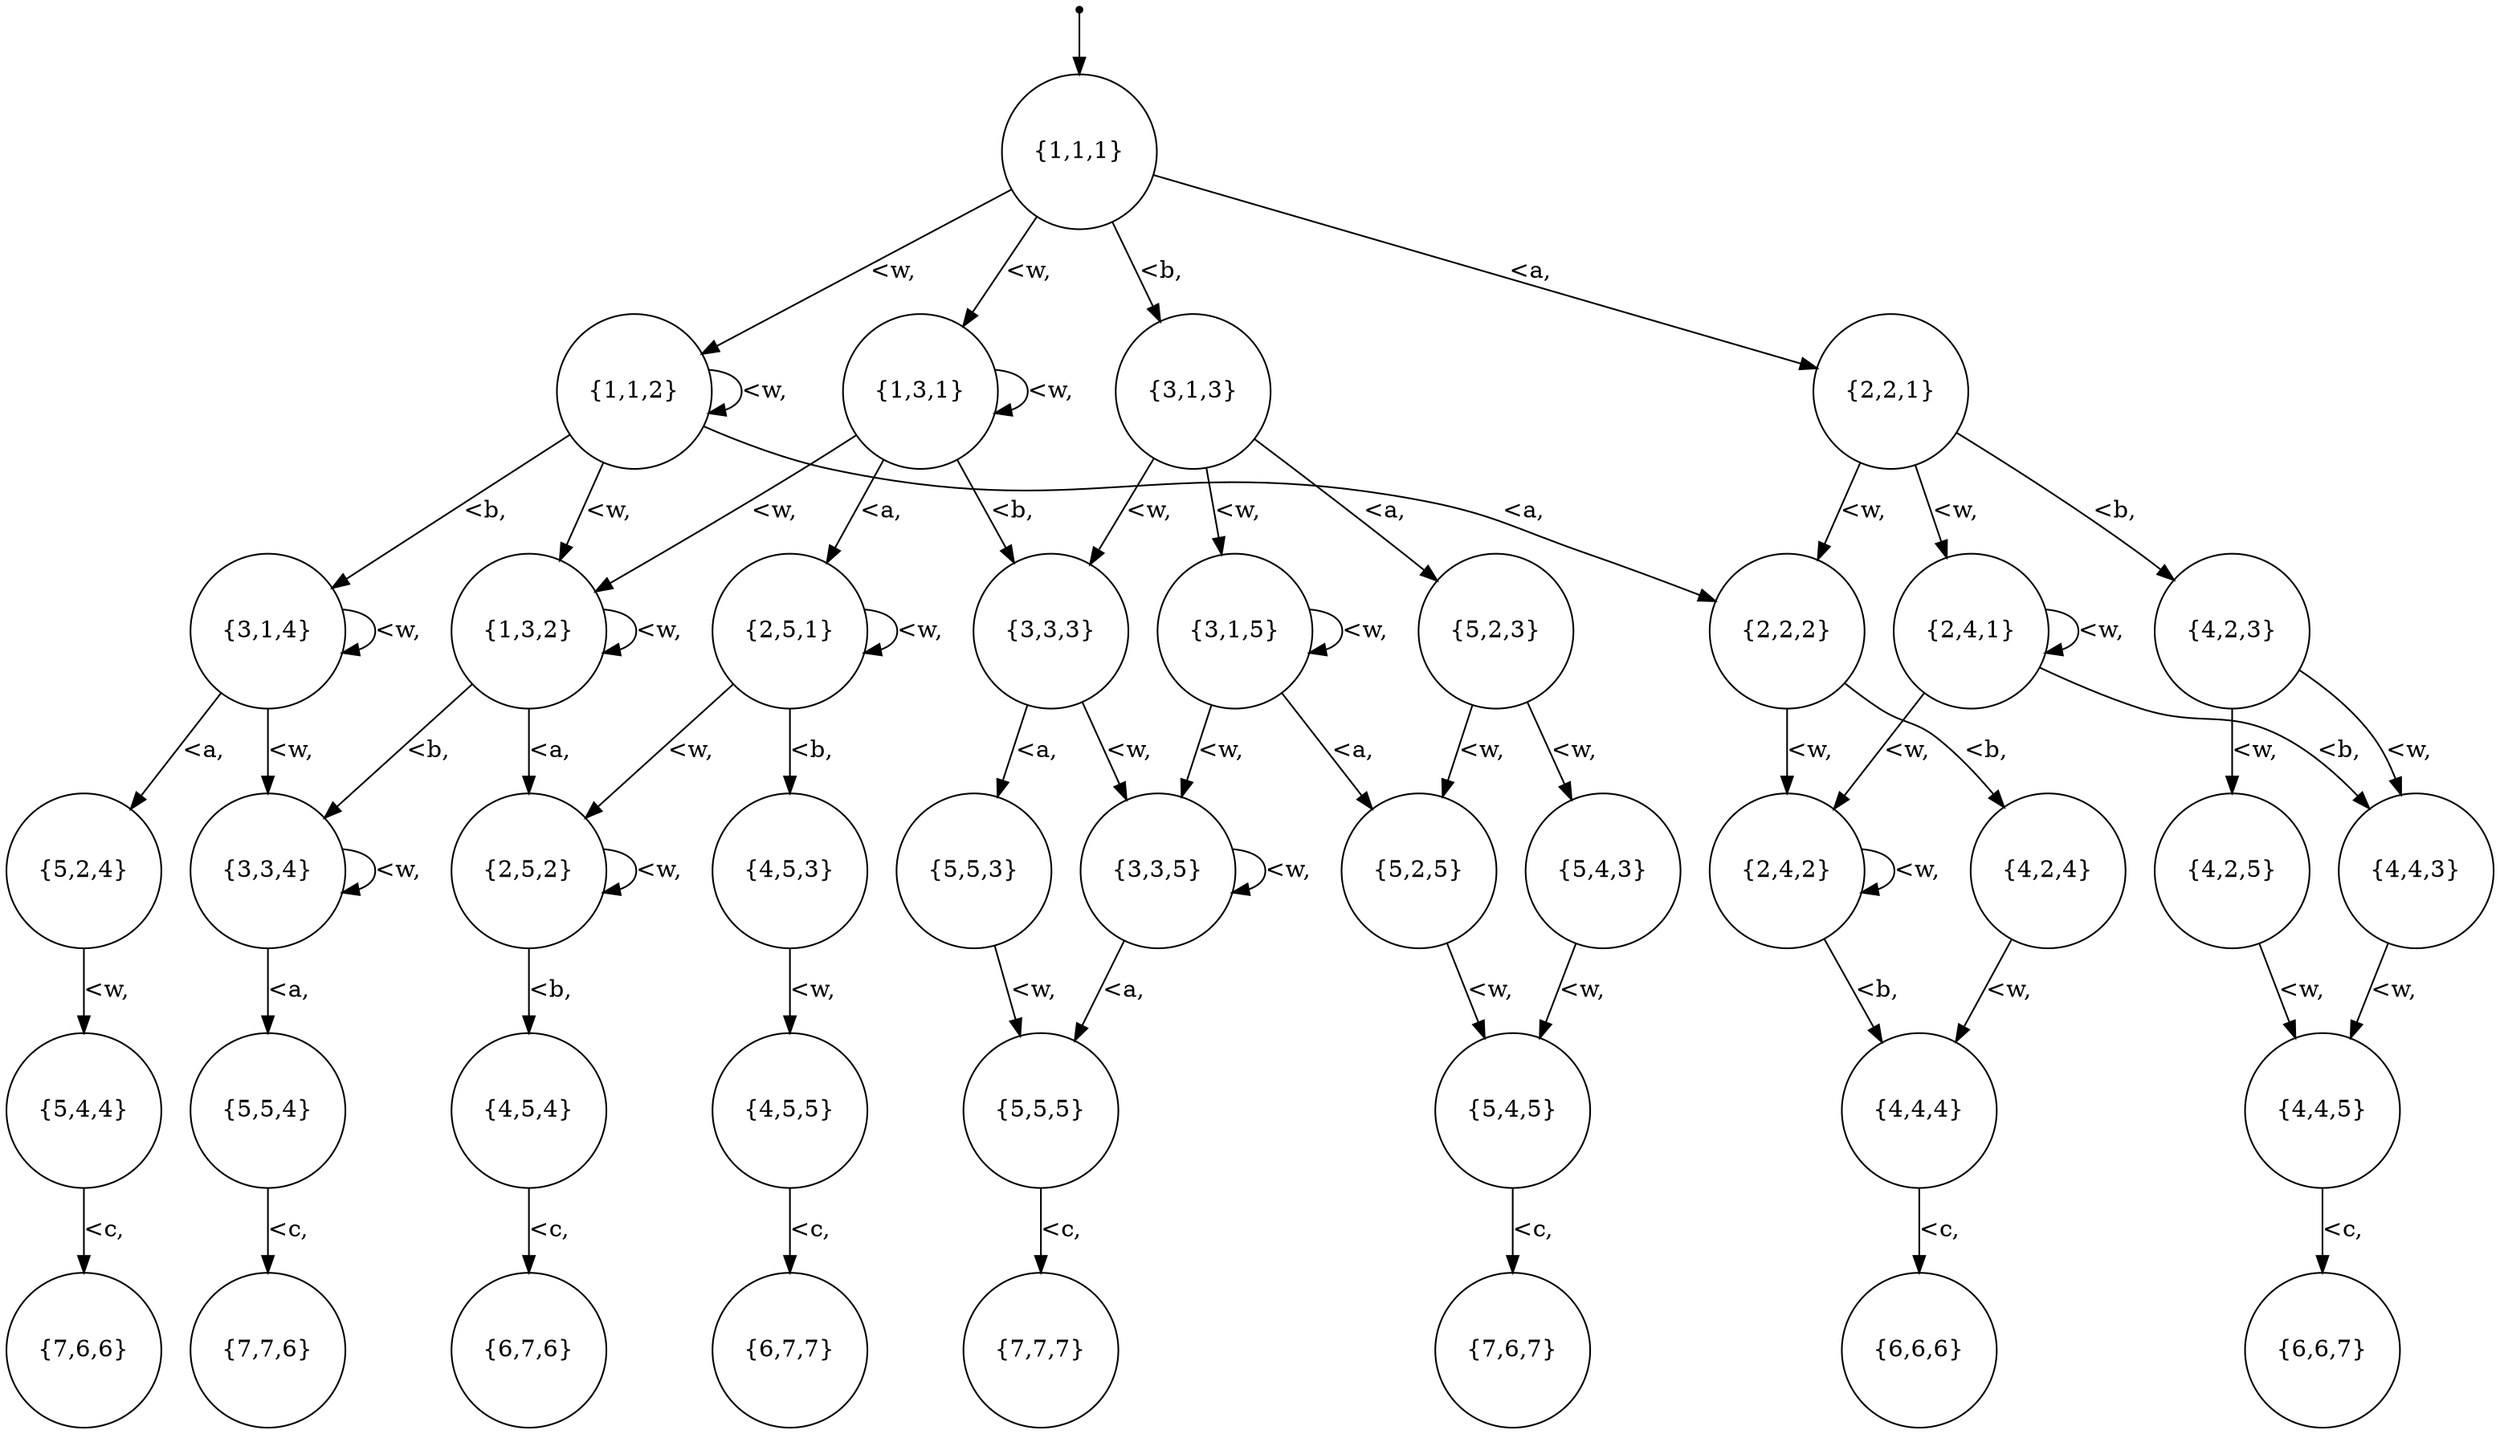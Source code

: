 digraph G {
"{5,4,4}"[shape = circle color = "black"];
"{1,1,2}"[shape = circle color = "black"];
"{6,6,7}"[shape = circle color = "black"];
"{6,7,6}"[shape = circle color = "black"];
"{5,5,5}"[shape = circle color = "black"];
"{1,3,2}"[shape = circle color = "black"];
"{5,2,4}"[shape = circle color = "black"];
"{5,5,3}"[shape = circle color = "black"];
"{4,2,5}"[shape = circle color = "black"];
"{4,2,3}"[shape = circle color = "black"];
"{4,4,3}"[shape = circle color = "black"];
"{4,5,4}"[shape = circle color = "black"];
"{2,4,2}"[shape = circle color = "black"];
"{2,5,1}"[shape = circle color = "black"];
"{4,4,5}"[shape = circle color = "black"];
"{2,2,2}"[shape = circle color = "black"];
"{3,1,4}"[shape = circle color = "black"];
"{7,7,6}"[shape = circle color = "black"];
"{7,6,7}"[shape = circle color = "black"];
"{3,3,4}"[shape = circle color = "black"];
"{5,4,5}"[shape = circle color = "black"];
"{2,5,2}"[shape = circle color = "black"];
"{1,1,1}"[shape = circle color = "black"];
"___NEVER_USE_THIS_NAME___{1,1,1}"[fontSize = 1 shape = point]; 
{"___NEVER_USE_THIS_NAME___{1,1,1}"}->{"{1,1,1}"}; 
"{1,3,1}"[shape = circle color = "black"];
"{5,2,3}"[shape = circle color = "black"];
"{6,7,7}"[shape = circle color = "black"];
"{5,5,4}"[shape = circle color = "black"];
"{5,2,5}"[shape = circle color = "black"];
"{5,4,3}"[shape = circle color = "black"];
"{6,6,6}"[shape = circle color = "black"];
"{4,4,4}"[shape = circle color = "black"];
"{4,5,3}"[shape = circle color = "black"];
"{4,2,4}"[shape = circle color = "black"];
"{2,4,1}"[shape = circle color = "black"];
"{4,5,5}"[shape = circle color = "black"];
"{2,2,1}"[shape = circle color = "black"];
"{3,1,3}"[shape = circle color = "black"];
"{7,6,6}"[shape = circle color = "black"];
"{7,7,7}"[shape = circle color = "black"];
"{3,3,5}"[shape = circle color = "black"];
"{3,3,3}"[shape = circle color = "black"];
"{3,1,5}"[shape = circle color = "black"];
"{4,5,4}"->{"{6,7,6}"} [label = "<c," color = "black" arrowhead = "normal" ]; 
"{4,4,3}"->{"{4,4,5}"} [label = "<w," color = "black" arrowhead = "normal" ]; 
"{3,3,5}"->{"{3,3,5}"} [label = "<w," color = "black" arrowhead = "normal" ]; 
"{3,3,5}"->{"{5,5,5}"} [label = "<a," color = "black" arrowhead = "normal" ]; 
"{1,3,1}"->{"{1,3,2}","{1,3,1}"} [label = "<w," color = "black" arrowhead = "normal" ]; 
"{1,3,1}"->{"{2,5,1}"} [label = "<a," color = "black" arrowhead = "normal" ]; 
"{1,3,1}"->{"{3,3,3}"} [label = "<b," color = "black" arrowhead = "normal" ]; 
"{5,2,4}"->{"{5,4,4}"} [label = "<w," color = "black" arrowhead = "normal" ]; 
"{5,4,4}"->{"{7,6,6}"} [label = "<c," color = "black" arrowhead = "normal" ]; 
"{4,2,5}"->{"{4,4,5}"} [label = "<w," color = "black" arrowhead = "normal" ]; 
"{4,4,5}"->{"{6,6,7}"} [label = "<c," color = "black" arrowhead = "normal" ]; 
"{3,3,4}"->{"{3,3,4}"} [label = "<w," color = "black" arrowhead = "normal" ]; 
"{3,3,4}"->{"{5,5,4}"} [label = "<a," color = "black" arrowhead = "normal" ]; 
"{4,5,3}"->{"{4,5,5}"} [label = "<w," color = "black" arrowhead = "normal" ]; 
"{2,2,1}"->{"{2,2,2}","{2,4,1}"} [label = "<w," color = "black" arrowhead = "normal" ]; 
"{2,2,1}"->{"{4,2,3}"} [label = "<b," color = "black" arrowhead = "normal" ]; 
"{3,3,3}"->{"{3,3,5}"} [label = "<w," color = "black" arrowhead = "normal" ]; 
"{3,3,3}"->{"{5,5,3}"} [label = "<a," color = "black" arrowhead = "normal" ]; 
"{5,5,3}"->{"{5,5,5}"} [label = "<w," color = "black" arrowhead = "normal" ]; 
"{2,5,1}"->{"{2,5,2}","{2,5,1}"} [label = "<w," color = "black" arrowhead = "normal" ]; 
"{2,5,1}"->{"{4,5,3}"} [label = "<b," color = "black" arrowhead = "normal" ]; 
"{5,2,3}"->{"{5,2,5}","{5,4,3}"} [label = "<w," color = "black" arrowhead = "normal" ]; 
"{4,2,3}"->{"{4,2,5}","{4,4,3}"} [label = "<w," color = "black" arrowhead = "normal" ]; 
"{3,1,4}"->{"{3,1,4}","{3,3,4}"} [label = "<w," color = "black" arrowhead = "normal" ]; 
"{3,1,4}"->{"{5,2,4}"} [label = "<a," color = "black" arrowhead = "normal" ]; 
"{5,4,3}"->{"{5,4,5}"} [label = "<w," color = "black" arrowhead = "normal" ]; 
"{2,5,2}"->{"{2,5,2}"} [label = "<w," color = "black" arrowhead = "normal" ]; 
"{2,5,2}"->{"{4,5,4}"} [label = "<b," color = "black" arrowhead = "normal" ]; 
"{1,3,2}"->{"{1,3,2}"} [label = "<w," color = "black" arrowhead = "normal" ]; 
"{1,3,2}"->{"{2,5,2}"} [label = "<a," color = "black" arrowhead = "normal" ]; 
"{1,3,2}"->{"{3,3,4}"} [label = "<b," color = "black" arrowhead = "normal" ]; 
"{4,4,4}"->{"{6,6,6}"} [label = "<c," color = "black" arrowhead = "normal" ]; 
"{3,1,5}"->{"{3,1,5}","{3,3,5}"} [label = "<w," color = "black" arrowhead = "normal" ]; 
"{3,1,5}"->{"{5,2,5}"} [label = "<a," color = "black" arrowhead = "normal" ]; 
"{2,4,1}"->{"{2,4,2}","{2,4,1}"} [label = "<w," color = "black" arrowhead = "normal" ]; 
"{2,4,1}"->{"{4,4,3}"} [label = "<b," color = "black" arrowhead = "normal" ]; 
"{5,5,4}"->{"{7,7,6}"} [label = "<c," color = "black" arrowhead = "normal" ]; 
"{1,1,2}"->{"{1,1,2}","{1,3,2}"} [label = "<w," color = "black" arrowhead = "normal" ]; 
"{1,1,2}"->{"{2,2,2}"} [label = "<a," color = "black" arrowhead = "normal" ]; 
"{1,1,2}"->{"{3,1,4}"} [label = "<b," color = "black" arrowhead = "normal" ]; 
"{4,2,4}"->{"{4,4,4}"} [label = "<w," color = "black" arrowhead = "normal" ]; 
"{2,2,2}"->{"{2,4,2}"} [label = "<w," color = "black" arrowhead = "normal" ]; 
"{2,2,2}"->{"{4,2,4}"} [label = "<b," color = "black" arrowhead = "normal" ]; 
"{5,4,5}"->{"{7,6,7}"} [label = "<c," color = "black" arrowhead = "normal" ]; 
"{4,5,5}"->{"{6,7,7}"} [label = "<c," color = "black" arrowhead = "normal" ]; 
"{1,1,1}"->{"{1,1,2}","{1,3,1}"} [label = "<w," color = "black" arrowhead = "normal" ]; 
"{1,1,1}"->{"{2,2,1}"} [label = "<a," color = "black" arrowhead = "normal" ]; 
"{1,1,1}"->{"{3,1,3}"} [label = "<b," color = "black" arrowhead = "normal" ]; 
"{3,1,3}"->{"{3,1,5}","{3,3,3}"} [label = "<w," color = "black" arrowhead = "normal" ]; 
"{3,1,3}"->{"{5,2,3}"} [label = "<a," color = "black" arrowhead = "normal" ]; 
"{2,4,2}"->{"{2,4,2}"} [label = "<w," color = "black" arrowhead = "normal" ]; 
"{2,4,2}"->{"{4,4,4}"} [label = "<b," color = "black" arrowhead = "normal" ]; 
"{5,5,5}"->{"{7,7,7}"} [label = "<c," color = "black" arrowhead = "normal" ]; 
"{5,2,5}"->{"{5,4,5}"} [label = "<w," color = "black" arrowhead = "normal" ]; 
}
